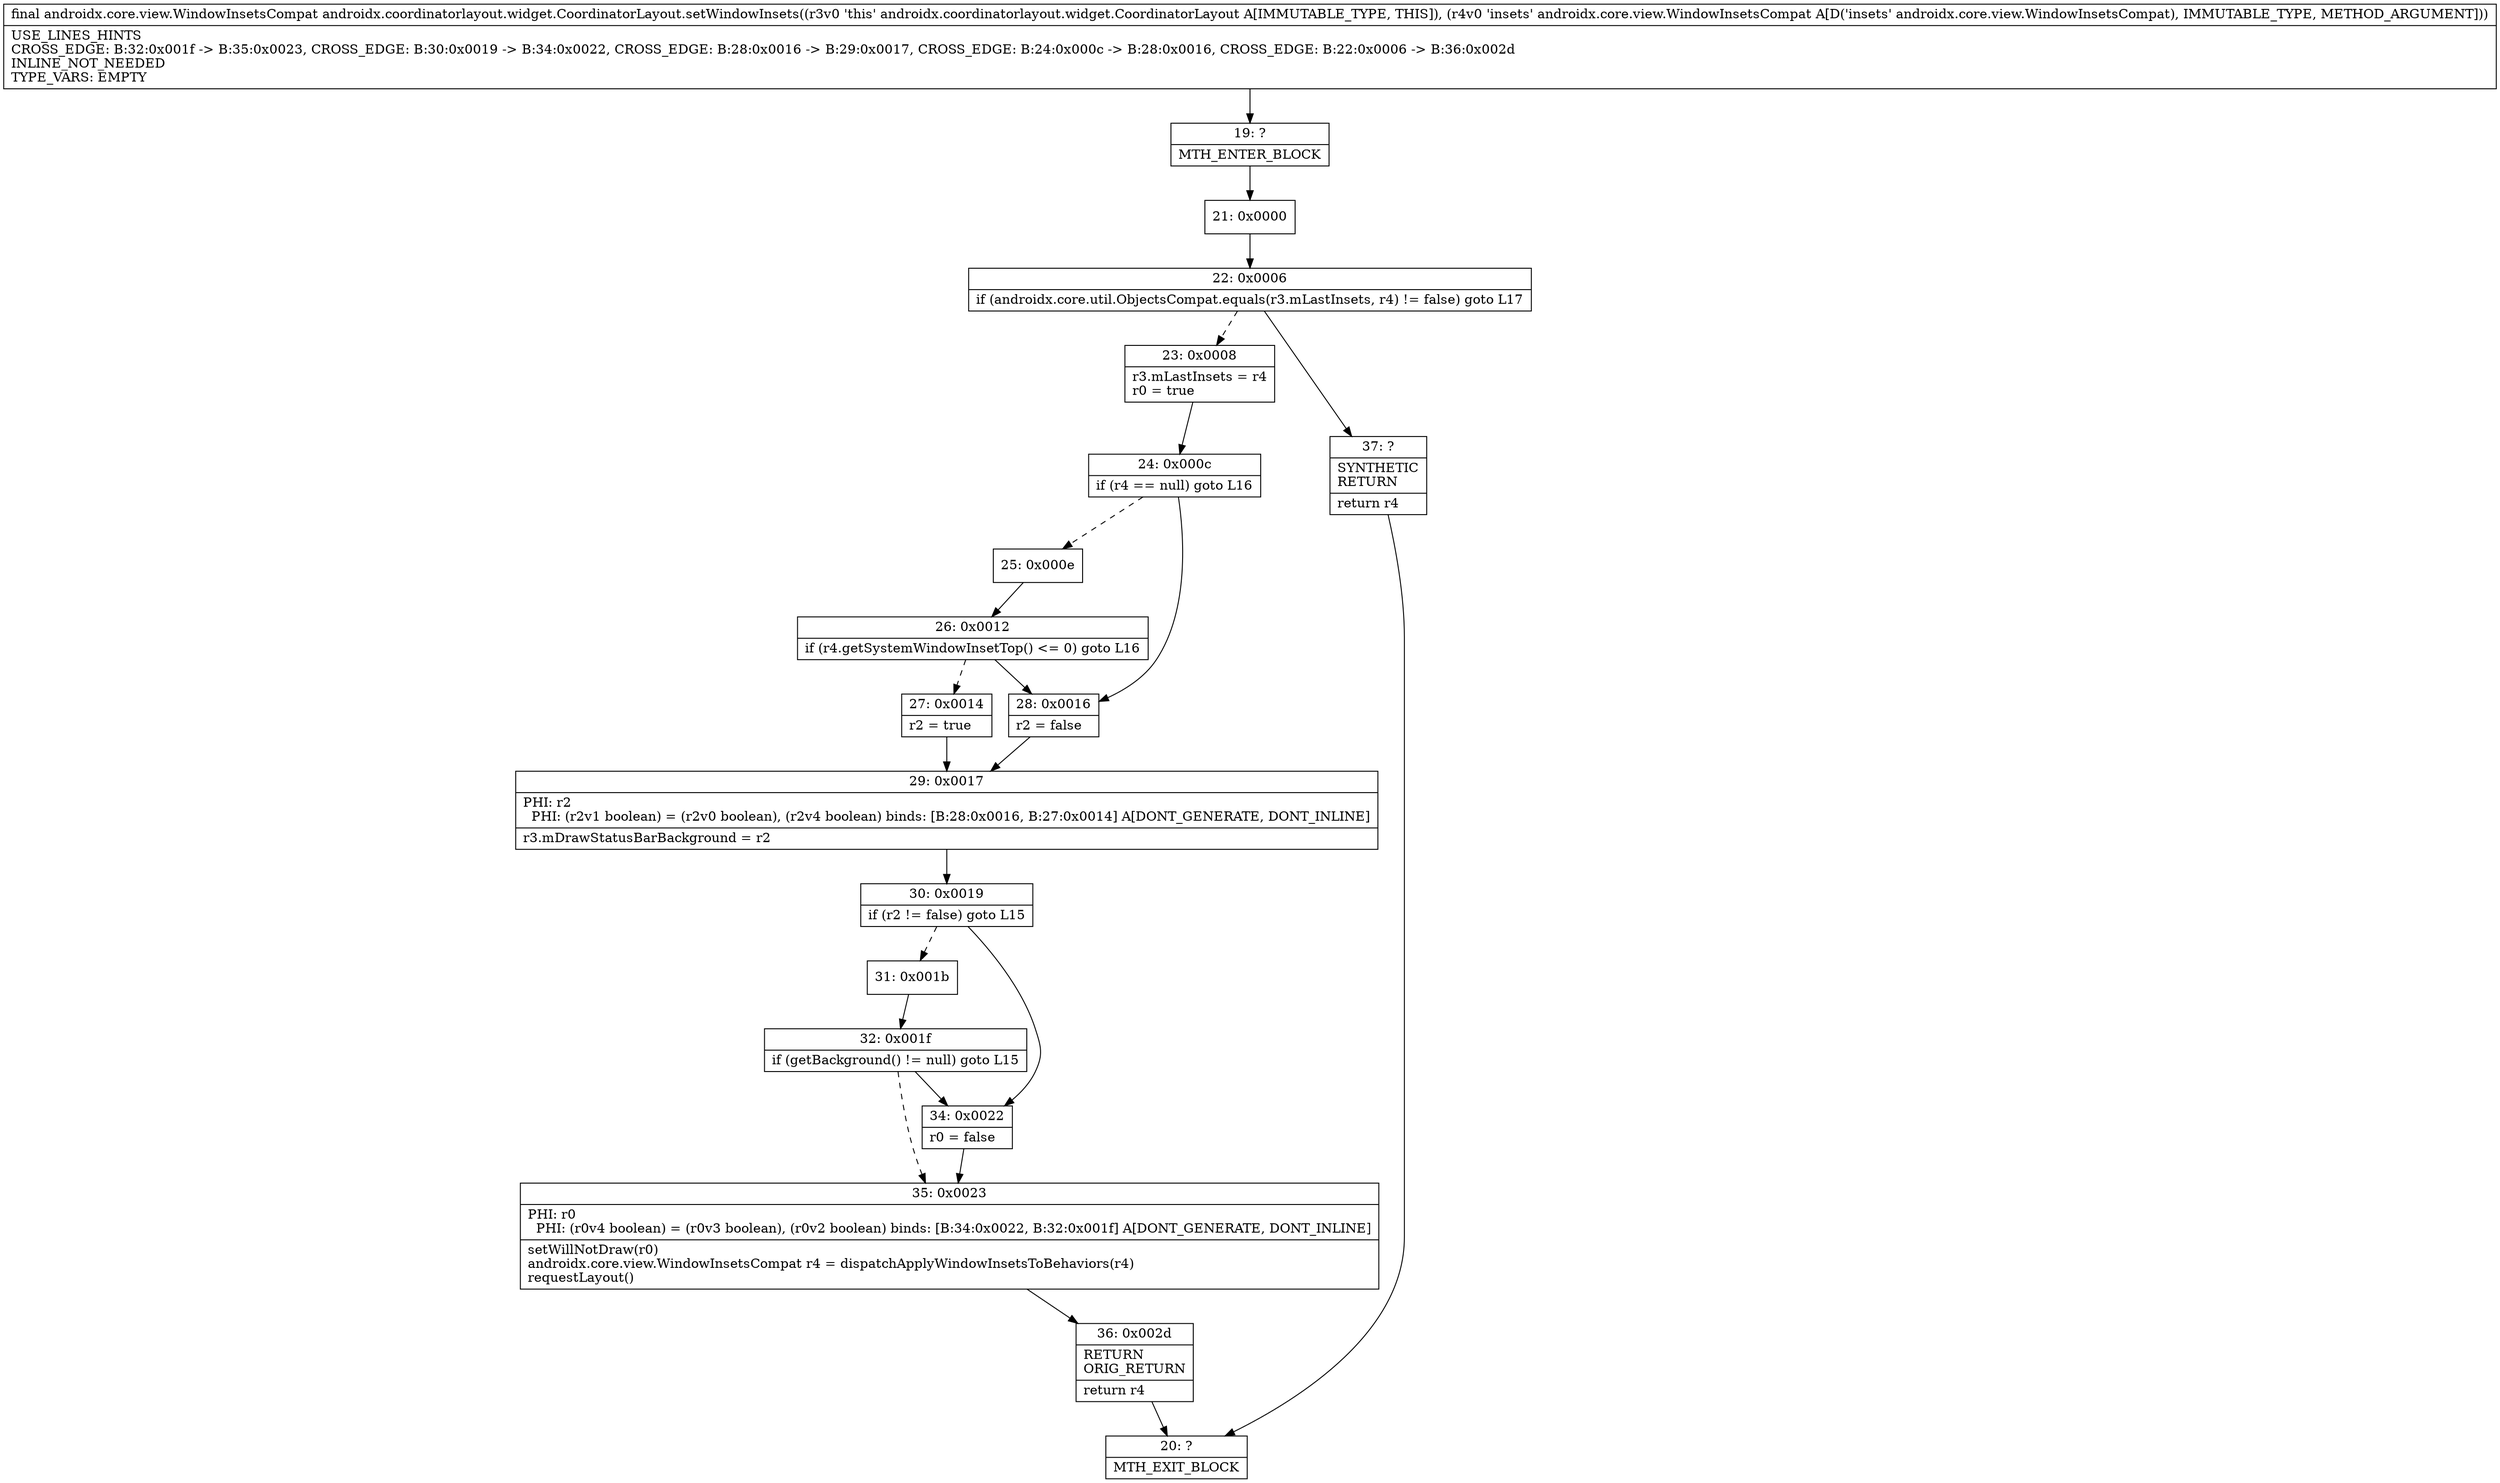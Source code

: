 digraph "CFG forandroidx.coordinatorlayout.widget.CoordinatorLayout.setWindowInsets(Landroidx\/core\/view\/WindowInsetsCompat;)Landroidx\/core\/view\/WindowInsetsCompat;" {
Node_19 [shape=record,label="{19\:\ ?|MTH_ENTER_BLOCK\l}"];
Node_21 [shape=record,label="{21\:\ 0x0000}"];
Node_22 [shape=record,label="{22\:\ 0x0006|if (androidx.core.util.ObjectsCompat.equals(r3.mLastInsets, r4) != false) goto L17\l}"];
Node_23 [shape=record,label="{23\:\ 0x0008|r3.mLastInsets = r4\lr0 = true\l}"];
Node_24 [shape=record,label="{24\:\ 0x000c|if (r4 == null) goto L16\l}"];
Node_25 [shape=record,label="{25\:\ 0x000e}"];
Node_26 [shape=record,label="{26\:\ 0x0012|if (r4.getSystemWindowInsetTop() \<= 0) goto L16\l}"];
Node_27 [shape=record,label="{27\:\ 0x0014|r2 = true\l}"];
Node_29 [shape=record,label="{29\:\ 0x0017|PHI: r2 \l  PHI: (r2v1 boolean) = (r2v0 boolean), (r2v4 boolean) binds: [B:28:0x0016, B:27:0x0014] A[DONT_GENERATE, DONT_INLINE]\l|r3.mDrawStatusBarBackground = r2\l}"];
Node_30 [shape=record,label="{30\:\ 0x0019|if (r2 != false) goto L15\l}"];
Node_31 [shape=record,label="{31\:\ 0x001b}"];
Node_32 [shape=record,label="{32\:\ 0x001f|if (getBackground() != null) goto L15\l}"];
Node_35 [shape=record,label="{35\:\ 0x0023|PHI: r0 \l  PHI: (r0v4 boolean) = (r0v3 boolean), (r0v2 boolean) binds: [B:34:0x0022, B:32:0x001f] A[DONT_GENERATE, DONT_INLINE]\l|setWillNotDraw(r0)\landroidx.core.view.WindowInsetsCompat r4 = dispatchApplyWindowInsetsToBehaviors(r4)\lrequestLayout()\l}"];
Node_36 [shape=record,label="{36\:\ 0x002d|RETURN\lORIG_RETURN\l|return r4\l}"];
Node_20 [shape=record,label="{20\:\ ?|MTH_EXIT_BLOCK\l}"];
Node_34 [shape=record,label="{34\:\ 0x0022|r0 = false\l}"];
Node_28 [shape=record,label="{28\:\ 0x0016|r2 = false\l}"];
Node_37 [shape=record,label="{37\:\ ?|SYNTHETIC\lRETURN\l|return r4\l}"];
MethodNode[shape=record,label="{final androidx.core.view.WindowInsetsCompat androidx.coordinatorlayout.widget.CoordinatorLayout.setWindowInsets((r3v0 'this' androidx.coordinatorlayout.widget.CoordinatorLayout A[IMMUTABLE_TYPE, THIS]), (r4v0 'insets' androidx.core.view.WindowInsetsCompat A[D('insets' androidx.core.view.WindowInsetsCompat), IMMUTABLE_TYPE, METHOD_ARGUMENT]))  | USE_LINES_HINTS\lCROSS_EDGE: B:32:0x001f \-\> B:35:0x0023, CROSS_EDGE: B:30:0x0019 \-\> B:34:0x0022, CROSS_EDGE: B:28:0x0016 \-\> B:29:0x0017, CROSS_EDGE: B:24:0x000c \-\> B:28:0x0016, CROSS_EDGE: B:22:0x0006 \-\> B:36:0x002d\lINLINE_NOT_NEEDED\lTYPE_VARS: EMPTY\l}"];
MethodNode -> Node_19;Node_19 -> Node_21;
Node_21 -> Node_22;
Node_22 -> Node_23[style=dashed];
Node_22 -> Node_37;
Node_23 -> Node_24;
Node_24 -> Node_25[style=dashed];
Node_24 -> Node_28;
Node_25 -> Node_26;
Node_26 -> Node_27[style=dashed];
Node_26 -> Node_28;
Node_27 -> Node_29;
Node_29 -> Node_30;
Node_30 -> Node_31[style=dashed];
Node_30 -> Node_34;
Node_31 -> Node_32;
Node_32 -> Node_34;
Node_32 -> Node_35[style=dashed];
Node_35 -> Node_36;
Node_36 -> Node_20;
Node_34 -> Node_35;
Node_28 -> Node_29;
Node_37 -> Node_20;
}

